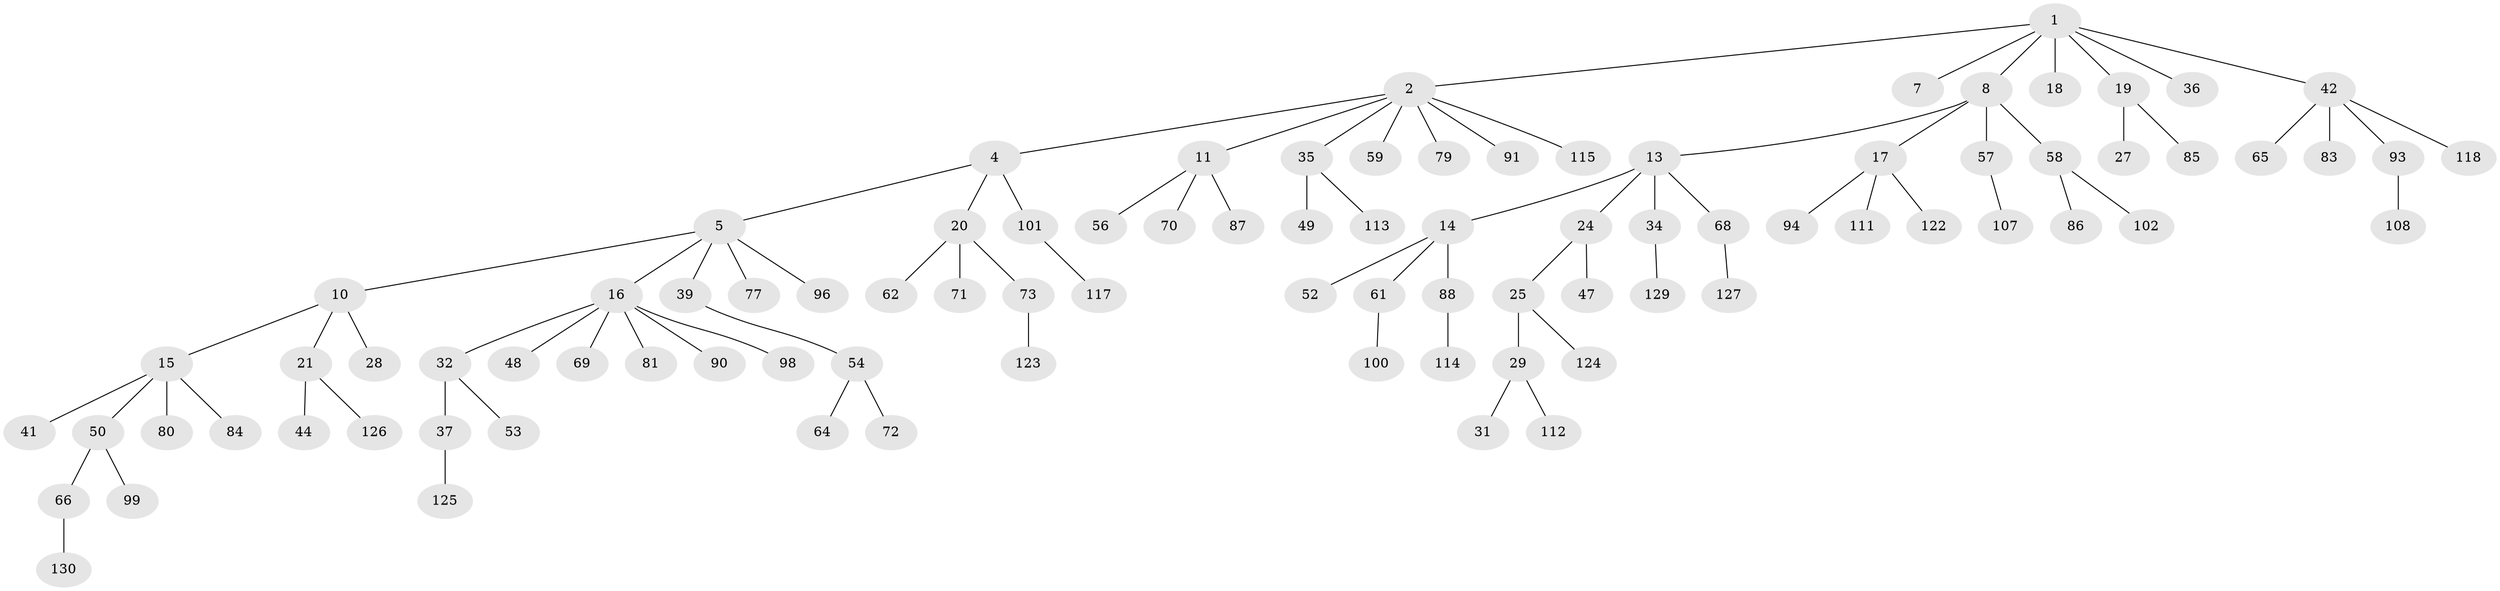// original degree distribution, {4: 0.07692307692307693, 5: 0.046153846153846156, 3: 0.08461538461538462, 7: 0.007692307692307693, 1: 0.5230769230769231, 6: 0.023076923076923078, 2: 0.23846153846153847}
// Generated by graph-tools (version 1.1) at 2025/42/03/06/25 10:42:04]
// undirected, 91 vertices, 90 edges
graph export_dot {
graph [start="1"]
  node [color=gray90,style=filled];
  1 [super="+6"];
  2 [super="+3"];
  4 [super="+9"];
  5 [super="+23"];
  7;
  8 [super="+75"];
  10 [super="+12"];
  11 [super="+22"];
  13 [super="+45"];
  14 [super="+33"];
  15 [super="+46"];
  16 [super="+30"];
  17 [super="+67"];
  18 [super="+97"];
  19 [super="+26"];
  20 [super="+82"];
  21 [super="+38"];
  24 [super="+43"];
  25 [super="+119"];
  27;
  28;
  29 [super="+105"];
  31 [super="+40"];
  32 [super="+120"];
  34 [super="+106"];
  35;
  36 [super="+74"];
  37 [super="+78"];
  39;
  41 [super="+63"];
  42 [super="+60"];
  44 [super="+55"];
  47;
  48 [super="+128"];
  49;
  50 [super="+51"];
  52 [super="+95"];
  53;
  54 [super="+103"];
  56 [super="+92"];
  57;
  58 [super="+104"];
  59;
  61;
  62;
  64 [super="+89"];
  65;
  66 [super="+76"];
  68;
  69;
  70;
  71;
  72;
  73;
  77 [super="+110"];
  79;
  80;
  81;
  83;
  84;
  85;
  86;
  87;
  88;
  90;
  91;
  93;
  94;
  96;
  98 [super="+109"];
  99;
  100;
  101;
  102 [super="+121"];
  107;
  108;
  111;
  112;
  113;
  114;
  115 [super="+116"];
  117;
  118;
  122;
  123;
  124;
  125;
  126;
  127;
  129;
  130;
  1 -- 2;
  1 -- 7;
  1 -- 18;
  1 -- 19;
  1 -- 36;
  1 -- 8;
  1 -- 42;
  2 -- 59;
  2 -- 79;
  2 -- 91;
  2 -- 115;
  2 -- 35;
  2 -- 4;
  2 -- 11;
  4 -- 5;
  4 -- 101;
  4 -- 20;
  5 -- 10;
  5 -- 16;
  5 -- 39;
  5 -- 77;
  5 -- 96;
  8 -- 13;
  8 -- 17;
  8 -- 57;
  8 -- 58;
  10 -- 21;
  10 -- 28;
  10 -- 15;
  11 -- 70;
  11 -- 56;
  11 -- 87;
  13 -- 14;
  13 -- 24;
  13 -- 34;
  13 -- 68;
  14 -- 61;
  14 -- 88;
  14 -- 52;
  15 -- 41;
  15 -- 50;
  15 -- 80;
  15 -- 84;
  16 -- 48;
  16 -- 81;
  16 -- 98;
  16 -- 32;
  16 -- 69;
  16 -- 90;
  17 -- 122;
  17 -- 94;
  17 -- 111;
  19 -- 85;
  19 -- 27;
  20 -- 62;
  20 -- 71;
  20 -- 73;
  21 -- 126;
  21 -- 44;
  24 -- 25;
  24 -- 47;
  25 -- 29;
  25 -- 124;
  29 -- 31;
  29 -- 112;
  32 -- 37;
  32 -- 53;
  34 -- 129;
  35 -- 49;
  35 -- 113;
  37 -- 125;
  39 -- 54;
  42 -- 65;
  42 -- 83;
  42 -- 93;
  42 -- 118;
  50 -- 66;
  50 -- 99;
  54 -- 64;
  54 -- 72;
  57 -- 107;
  58 -- 86;
  58 -- 102;
  61 -- 100;
  66 -- 130;
  68 -- 127;
  73 -- 123;
  88 -- 114;
  93 -- 108;
  101 -- 117;
}
